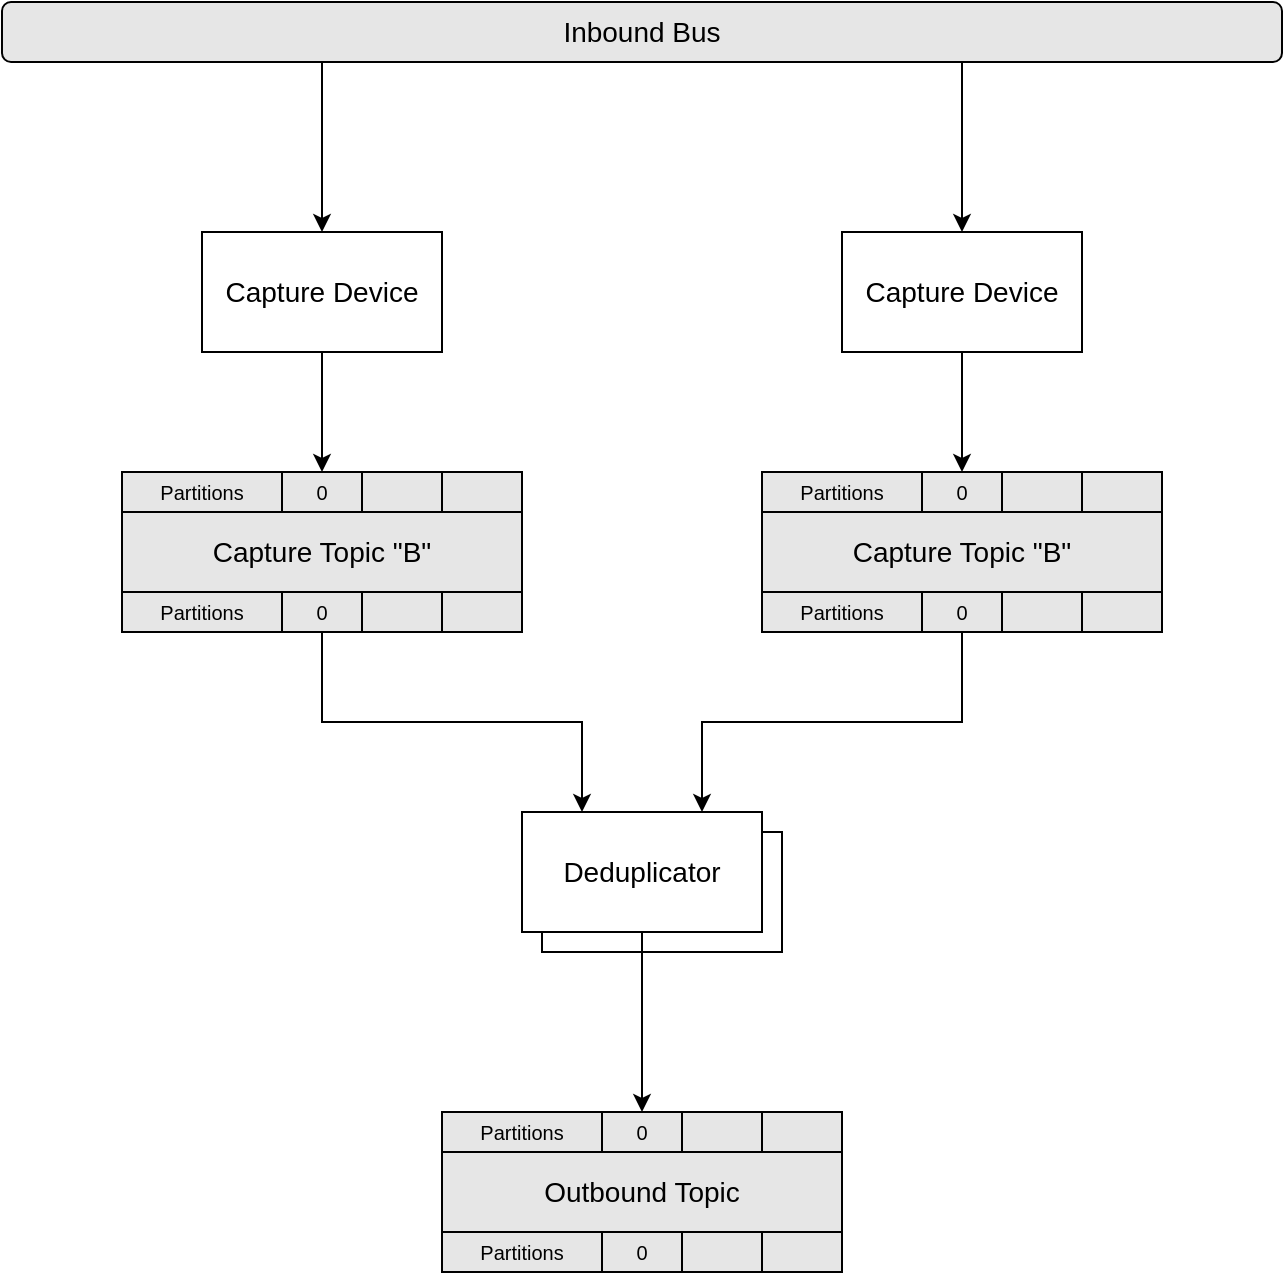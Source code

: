 <mxfile version="10.6.7" type="device"><diagram id="hVHrhQ7i_FYXVG6VC8mZ" name="Page-1"><mxGraphModel dx="1398" dy="1308" grid="1" gridSize="10" guides="1" tooltips="1" connect="1" arrows="1" fold="1" page="1" pageScale="1" pageWidth="850" pageHeight="1100" math="0" shadow="0"><root><mxCell id="0"/><mxCell id="1" parent="0"/><mxCell id="mmrMqM05hga-uzlxS4dK-44" style="edgeStyle=orthogonalEdgeStyle;rounded=0;orthogonalLoop=1;jettySize=auto;html=1;exitX=0.5;exitY=1;exitDx=0;exitDy=0;fontSize=10;" edge="1" parent="1" source="mmrMqM05hga-uzlxS4dK-1"><mxGeometry relative="1" as="geometry"><mxPoint x="280" y="320" as="targetPoint"/></mxGeometry></mxCell><mxCell id="mmrMqM05hga-uzlxS4dK-1" value="Capture Device" style="rounded=0;whiteSpace=wrap;html=1;fontSize=14;" vertex="1" parent="1"><mxGeometry x="220" y="200" width="120" height="60" as="geometry"/></mxCell><mxCell id="mmrMqM05hga-uzlxS4dK-14" style="edgeStyle=orthogonalEdgeStyle;rounded=0;orthogonalLoop=1;jettySize=auto;html=1;exitX=0.25;exitY=1;exitDx=0;exitDy=0;fontSize=14;" edge="1" parent="1" source="mmrMqM05hga-uzlxS4dK-12" target="mmrMqM05hga-uzlxS4dK-1"><mxGeometry relative="1" as="geometry"/></mxCell><mxCell id="mmrMqM05hga-uzlxS4dK-15" style="edgeStyle=orthogonalEdgeStyle;rounded=0;orthogonalLoop=1;jettySize=auto;html=1;exitX=0.75;exitY=1;exitDx=0;exitDy=0;entryX=0.5;entryY=0;entryDx=0;entryDy=0;fontSize=14;" edge="1" parent="1" source="mmrMqM05hga-uzlxS4dK-12" target="mmrMqM05hga-uzlxS4dK-13"><mxGeometry relative="1" as="geometry"/></mxCell><mxCell id="mmrMqM05hga-uzlxS4dK-12" value="Inbound Bus" style="rounded=1;whiteSpace=wrap;html=1;fontSize=14;labelBackgroundColor=none;fillColor=#E6E6E6;gradientColor=none;" vertex="1" parent="1"><mxGeometry x="120" y="85" width="640" height="30" as="geometry"/></mxCell><mxCell id="mmrMqM05hga-uzlxS4dK-45" style="edgeStyle=orthogonalEdgeStyle;rounded=0;orthogonalLoop=1;jettySize=auto;html=1;exitX=0.5;exitY=1;exitDx=0;exitDy=0;entryX=0.5;entryY=0;entryDx=0;entryDy=0;fontSize=10;" edge="1" parent="1" source="mmrMqM05hga-uzlxS4dK-13" target="mmrMqM05hga-uzlxS4dK-62"><mxGeometry relative="1" as="geometry"><mxPoint x="600" y="320" as="targetPoint"/></mxGeometry></mxCell><mxCell id="mmrMqM05hga-uzlxS4dK-13" value="Capture Device" style="rounded=0;whiteSpace=wrap;html=1;fontSize=14;" vertex="1" parent="1"><mxGeometry x="540" y="200" width="120" height="60" as="geometry"/></mxCell><mxCell id="mmrMqM05hga-uzlxS4dK-17" value="&lt;div&gt;Capture Topic &quot;B&quot;&lt;/div&gt;" style="rounded=0;whiteSpace=wrap;html=1;fontSize=14;fillColor=#E6E6E6;" vertex="1" parent="1"><mxGeometry x="500" y="340" width="200" height="40" as="geometry"/></mxCell><mxCell id="mmrMqM05hga-uzlxS4dK-21" value="Partitions" style="rounded=0;whiteSpace=wrap;html=1;fontSize=10;fillColor=#E6E6E6;" vertex="1" parent="1"><mxGeometry x="500" y="320" width="80" height="20" as="geometry"/></mxCell><mxCell id="mmrMqM05hga-uzlxS4dK-23" value="Partitions" style="rounded=0;whiteSpace=wrap;html=1;fontSize=10;fillColor=#E6E6E6;" vertex="1" parent="1"><mxGeometry x="500" y="380" width="80" height="20" as="geometry"/></mxCell><mxCell id="mmrMqM05hga-uzlxS4dK-35" value="&lt;div&gt;Capture Topic &quot;B&quot;&lt;/div&gt;" style="rounded=0;whiteSpace=wrap;html=1;fontSize=14;fillColor=#E6E6E6;" vertex="1" parent="1"><mxGeometry x="180" y="340" width="200" height="40" as="geometry"/></mxCell><mxCell id="mmrMqM05hga-uzlxS4dK-36" value="Partitions" style="rounded=0;whiteSpace=wrap;html=1;fontSize=10;fillColor=#E6E6E6;" vertex="1" parent="1"><mxGeometry x="180" y="320" width="80" height="20" as="geometry"/></mxCell><mxCell id="mmrMqM05hga-uzlxS4dK-37" value="0" style="rounded=0;whiteSpace=wrap;html=1;fontSize=10;fillColor=#E6E6E6;" vertex="1" parent="1"><mxGeometry x="260" y="320" width="40" height="20" as="geometry"/></mxCell><mxCell id="mmrMqM05hga-uzlxS4dK-38" value="Partitions" style="rounded=0;whiteSpace=wrap;html=1;fontSize=10;fillColor=#E6E6E6;" vertex="1" parent="1"><mxGeometry x="180" y="380" width="80" height="20" as="geometry"/></mxCell><mxCell id="mmrMqM05hga-uzlxS4dK-42" value="Deduplicator" style="rounded=0;whiteSpace=wrap;html=1;fontSize=14;" vertex="1" parent="1"><mxGeometry x="390" y="500" width="120" height="60" as="geometry"/></mxCell><mxCell id="mmrMqM05hga-uzlxS4dK-53" style="edgeStyle=orthogonalEdgeStyle;rounded=0;orthogonalLoop=1;jettySize=auto;html=1;entryX=0.5;entryY=0;entryDx=0;entryDy=0;fontSize=10;" edge="1" parent="1" source="mmrMqM05hga-uzlxS4dK-43" target="mmrMqM05hga-uzlxS4dK-68"><mxGeometry relative="1" as="geometry"><mxPoint x="440" y="680" as="targetPoint"/></mxGeometry></mxCell><mxCell id="mmrMqM05hga-uzlxS4dK-43" value="Deduplicator" style="rounded=0;whiteSpace=wrap;html=1;fontSize=14;" vertex="1" parent="1"><mxGeometry x="380" y="490" width="120" height="60" as="geometry"/></mxCell><mxCell id="mmrMqM05hga-uzlxS4dK-48" value="Outbound Topic" style="rounded=0;whiteSpace=wrap;html=1;fontSize=14;fillColor=#E6E6E6;" vertex="1" parent="1"><mxGeometry x="340" y="660" width="200" height="40" as="geometry"/></mxCell><mxCell id="mmrMqM05hga-uzlxS4dK-49" value="Partitions" style="rounded=0;whiteSpace=wrap;html=1;fontSize=10;fillColor=#E6E6E6;" vertex="1" parent="1"><mxGeometry x="340" y="640" width="80" height="20" as="geometry"/></mxCell><mxCell id="mmrMqM05hga-uzlxS4dK-51" value="Partitions" style="rounded=0;whiteSpace=wrap;html=1;fontSize=10;fillColor=#E6E6E6;" vertex="1" parent="1"><mxGeometry x="340" y="700" width="80" height="20" as="geometry"/></mxCell><mxCell id="mmrMqM05hga-uzlxS4dK-56" value="" style="rounded=0;whiteSpace=wrap;html=1;fontSize=10;fillColor=#E6E6E6;" vertex="1" parent="1"><mxGeometry x="300" y="320" width="40" height="20" as="geometry"/></mxCell><mxCell id="mmrMqM05hga-uzlxS4dK-57" value="" style="rounded=0;whiteSpace=wrap;html=1;fontSize=10;fillColor=#E6E6E6;" vertex="1" parent="1"><mxGeometry x="340" y="320" width="40" height="20" as="geometry"/></mxCell><mxCell id="mmrMqM05hga-uzlxS4dK-74" style="edgeStyle=orthogonalEdgeStyle;rounded=0;orthogonalLoop=1;jettySize=auto;html=1;exitX=0.5;exitY=1;exitDx=0;exitDy=0;entryX=0.25;entryY=0;entryDx=0;entryDy=0;fontSize=10;" edge="1" parent="1" source="mmrMqM05hga-uzlxS4dK-58" target="mmrMqM05hga-uzlxS4dK-43"><mxGeometry relative="1" as="geometry"/></mxCell><mxCell id="mmrMqM05hga-uzlxS4dK-58" value="0" style="rounded=0;whiteSpace=wrap;html=1;fontSize=10;fillColor=#E6E6E6;" vertex="1" parent="1"><mxGeometry x="260" y="380" width="40" height="20" as="geometry"/></mxCell><mxCell id="mmrMqM05hga-uzlxS4dK-59" value="" style="rounded=0;whiteSpace=wrap;html=1;fontSize=10;fillColor=#E6E6E6;" vertex="1" parent="1"><mxGeometry x="340" y="380" width="40" height="20" as="geometry"/></mxCell><mxCell id="mmrMqM05hga-uzlxS4dK-61" value="" style="rounded=0;whiteSpace=wrap;html=1;fontSize=10;fillColor=#E6E6E6;" vertex="1" parent="1"><mxGeometry x="300" y="380" width="40" height="20" as="geometry"/></mxCell><mxCell id="mmrMqM05hga-uzlxS4dK-62" value="0" style="rounded=0;whiteSpace=wrap;html=1;fontSize=10;fillColor=#E6E6E6;" vertex="1" parent="1"><mxGeometry x="580" y="320" width="40" height="20" as="geometry"/></mxCell><mxCell id="mmrMqM05hga-uzlxS4dK-63" value="" style="rounded=0;whiteSpace=wrap;html=1;fontSize=10;fillColor=#E6E6E6;" vertex="1" parent="1"><mxGeometry x="660" y="320" width="40" height="20" as="geometry"/></mxCell><mxCell id="mmrMqM05hga-uzlxS4dK-64" value="" style="rounded=0;whiteSpace=wrap;html=1;fontSize=10;fillColor=#E6E6E6;" vertex="1" parent="1"><mxGeometry x="620" y="320" width="40" height="20" as="geometry"/></mxCell><mxCell id="mmrMqM05hga-uzlxS4dK-75" style="edgeStyle=orthogonalEdgeStyle;rounded=0;orthogonalLoop=1;jettySize=auto;html=1;exitX=0.5;exitY=1;exitDx=0;exitDy=0;entryX=0.75;entryY=0;entryDx=0;entryDy=0;fontSize=10;" edge="1" parent="1" source="mmrMqM05hga-uzlxS4dK-65" target="mmrMqM05hga-uzlxS4dK-43"><mxGeometry relative="1" as="geometry"/></mxCell><mxCell id="mmrMqM05hga-uzlxS4dK-65" value="0" style="rounded=0;whiteSpace=wrap;html=1;fontSize=10;fillColor=#E6E6E6;" vertex="1" parent="1"><mxGeometry x="580" y="380" width="40" height="20" as="geometry"/></mxCell><mxCell id="mmrMqM05hga-uzlxS4dK-66" value="" style="rounded=0;whiteSpace=wrap;html=1;fontSize=10;fillColor=#E6E6E6;" vertex="1" parent="1"><mxGeometry x="660" y="380" width="40" height="20" as="geometry"/></mxCell><mxCell id="mmrMqM05hga-uzlxS4dK-67" value="" style="rounded=0;whiteSpace=wrap;html=1;fontSize=10;fillColor=#E6E6E6;" vertex="1" parent="1"><mxGeometry x="620" y="380" width="40" height="20" as="geometry"/></mxCell><mxCell id="mmrMqM05hga-uzlxS4dK-68" value="0" style="rounded=0;whiteSpace=wrap;html=1;fontSize=10;fillColor=#E6E6E6;" vertex="1" parent="1"><mxGeometry x="420" y="640" width="40" height="20" as="geometry"/></mxCell><mxCell id="mmrMqM05hga-uzlxS4dK-69" value="" style="rounded=0;whiteSpace=wrap;html=1;fontSize=10;fillColor=#E6E6E6;" vertex="1" parent="1"><mxGeometry x="500" y="640" width="40" height="20" as="geometry"/></mxCell><mxCell id="mmrMqM05hga-uzlxS4dK-70" value="" style="rounded=0;whiteSpace=wrap;html=1;fontSize=10;fillColor=#E6E6E6;" vertex="1" parent="1"><mxGeometry x="460" y="640" width="40" height="20" as="geometry"/></mxCell><mxCell id="mmrMqM05hga-uzlxS4dK-71" value="0" style="rounded=0;whiteSpace=wrap;html=1;fontSize=10;fillColor=#E6E6E6;" vertex="1" parent="1"><mxGeometry x="420" y="700" width="40" height="20" as="geometry"/></mxCell><mxCell id="mmrMqM05hga-uzlxS4dK-72" value="" style="rounded=0;whiteSpace=wrap;html=1;fontSize=10;fillColor=#E6E6E6;" vertex="1" parent="1"><mxGeometry x="500" y="700" width="40" height="20" as="geometry"/></mxCell><mxCell id="mmrMqM05hga-uzlxS4dK-73" value="" style="rounded=0;whiteSpace=wrap;html=1;fontSize=10;fillColor=#E6E6E6;" vertex="1" parent="1"><mxGeometry x="460" y="700" width="40" height="20" as="geometry"/></mxCell></root></mxGraphModel></diagram></mxfile>